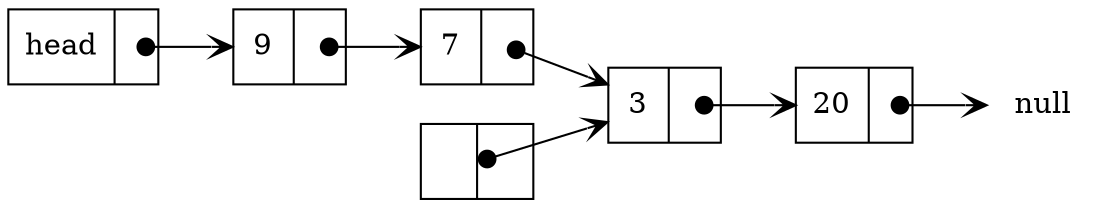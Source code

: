 digraph single_linked_list {
        rankdir=LR;
        node [shape=record];
        head [label="{ head | <ref>  }"]
        a [label="{ 3 | <ref>  }"]
        b [label="{ 7 | <ref>  }"]
        c [label="{ 9 | <ref>  }"]
        d [label="{ 20 | <ref>  }"]
        temp_node [label="{ | <ref>  }"]
        null [shape=none, label="null"];
        head:ref:c -> c[arrowhead=vee, arrowtail=dot, dir=both, tailclip=false];
        a:ref:c -> d[arrowhead=vee, arrowtail=dot, dir=both, tailclip=false];
        b:ref:c -> a[arrowhead=vee, arrowtail=dot, dir=both, tailclip=false];
        c:ref:c -> b[arrowhead=vee, arrowtail=dot, dir=both, tailclip=false];
        temp_node -> a[arrowhead=vee, arrowtail=dot, dir=both, tailclip=false];
        d:ref:c -> null[arrowhead=vee, arrowtail=dot, dir=both, tailclip=false];
}

